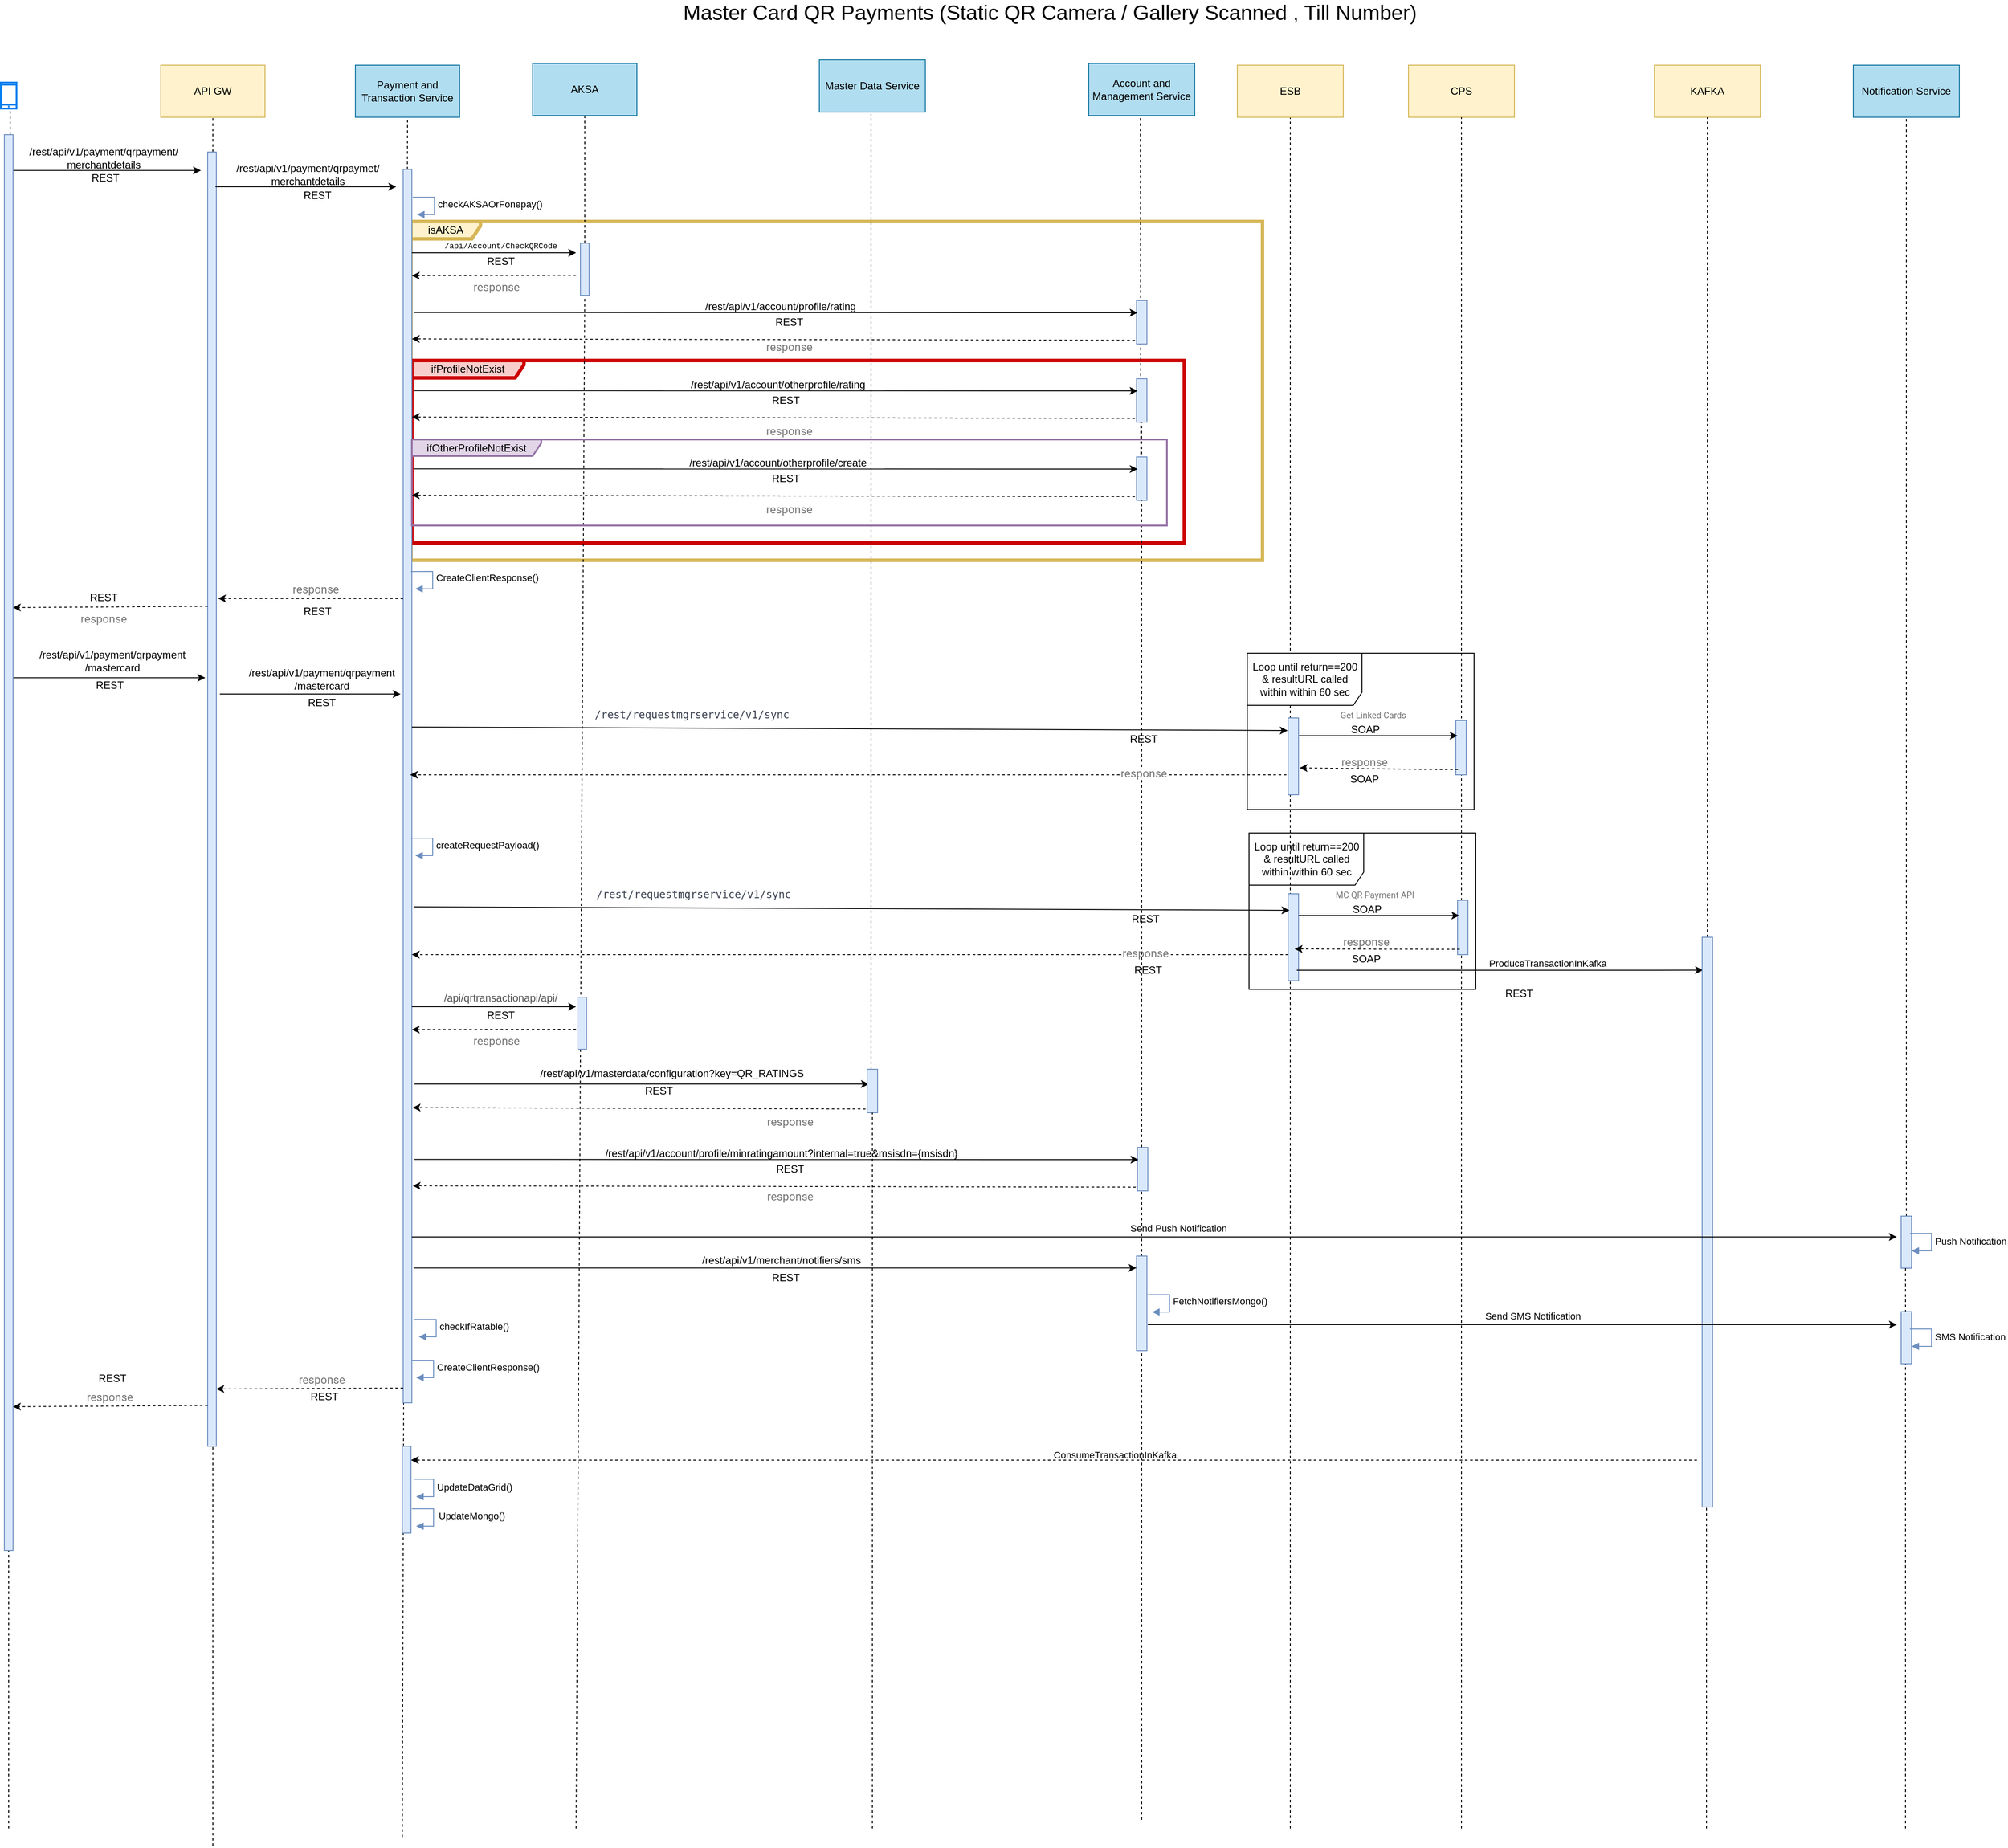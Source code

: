 <mxfile version="14.3.0"><diagram name="Master Card QR Payment" id="dWcBzPYxrqTeNKrCBLO_"><mxGraphModel dx="2225" dy="1954" grid="1" gridSize="10" guides="1" tooltips="1" connect="1" arrows="1" fold="1" page="1" pageScale="1" pageWidth="827" pageHeight="1169" math="0" shadow="0"><root><mxCell id="4WMw96jEpbTc3XbIKkuv-0"/><mxCell id="4WMw96jEpbTc3XbIKkuv-1" parent="4WMw96jEpbTc3XbIKkuv-0"/><mxCell id="FgIX7Gq8qk_we_Cwzsx3-1" value="isAKSA" style="shape=umlFrame;whiteSpace=wrap;html=1;width=80;height=20;fillColor=#fff2cc;strokeColor=#d6b656;strokeWidth=4;" parent="4WMw96jEpbTc3XbIKkuv-1" vertex="1"><mxGeometry x="90" y="-730" width="980" height="390" as="geometry"/></mxCell><mxCell id="zIc-OIa10kcq53k1CtRW-0" value="ifProfileNotExist" style="shape=umlFrame;whiteSpace=wrap;html=1;width=129;height=20;fillColor=#f8cecc;strokeColor=#CC0000;strokeWidth=4;" parent="4WMw96jEpbTc3XbIKkuv-1" vertex="1"><mxGeometry x="91" y="-570" width="889" height="210" as="geometry"/></mxCell><mxCell id="4WMw96jEpbTc3XbIKkuv-64" value="" style="endArrow=none;dashed=1;html=1;" parent="4WMw96jEpbTc3XbIKkuv-1" edge="1"><mxGeometry width="50" height="50" relative="1" as="geometry"><mxPoint x="1581" y="1120" as="sourcePoint"/><mxPoint x="1581" y="540" as="targetPoint"/></mxGeometry></mxCell><mxCell id="KNJLc0CYd1F_VNa6JnmB-28" value="" style="endArrow=none;dashed=1;html=1;entryX=0.5;entryY=0.917;entryDx=0;entryDy=0;entryPerimeter=0;" parent="4WMw96jEpbTc3XbIKkuv-1" target="KNJLc0CYd1F_VNa6JnmB-4" edge="1"><mxGeometry width="50" height="50" relative="1" as="geometry"><mxPoint x="280" y="1120" as="sourcePoint"/><mxPoint x="290" y="-570" as="targetPoint"/></mxGeometry></mxCell><mxCell id="4WMw96jEpbTc3XbIKkuv-2" value="Loop until return==200 &amp;amp; resultURL called within within 60 sec" style="shape=umlFrame;whiteSpace=wrap;html=1;width=132;height=60;" parent="4WMw96jEpbTc3XbIKkuv-1" vertex="1"><mxGeometry x="1054.5" y="-26" width="261" height="180" as="geometry"/></mxCell><mxCell id="4WMw96jEpbTc3XbIKkuv-4" value="API GW" style="rounded=0;whiteSpace=wrap;html=1;fillColor=#fff2cc;strokeColor=#d6b656;" parent="4WMw96jEpbTc3XbIKkuv-1" vertex="1"><mxGeometry x="-198" y="-910" width="120" height="60" as="geometry"/></mxCell><mxCell id="4WMw96jEpbTc3XbIKkuv-5" value="Payment and Transaction Service" style="rounded=0;whiteSpace=wrap;html=1;fillColor=#b1ddf0;strokeColor=#10739e;" parent="4WMw96jEpbTc3XbIKkuv-1" vertex="1"><mxGeometry x="26" y="-910" width="120" height="60" as="geometry"/></mxCell><mxCell id="4WMw96jEpbTc3XbIKkuv-6" value="" style="html=1;verticalLabelPosition=bottom;align=center;labelBackgroundColor=#ffffff;verticalAlign=top;strokeWidth=2;strokeColor=#0080F0;shadow=0;dashed=0;shape=mxgraph.ios7.icons.smartphone;" parent="4WMw96jEpbTc3XbIKkuv-1" vertex="1"><mxGeometry x="-382" y="-890" width="18" height="30" as="geometry"/></mxCell><mxCell id="4WMw96jEpbTc3XbIKkuv-7" value="CPS" style="rounded=0;whiteSpace=wrap;html=1;fillColor=#fff2cc;strokeColor=#d6b656;" parent="4WMw96jEpbTc3XbIKkuv-1" vertex="1"><mxGeometry x="1238" y="-910" width="122" height="60" as="geometry"/></mxCell><mxCell id="4WMw96jEpbTc3XbIKkuv-10" value="" style="endArrow=none;dashed=1;html=1;entryX=0.593;entryY=1.089;entryDx=0;entryDy=0;entryPerimeter=0;" parent="4WMw96jEpbTc3XbIKkuv-1" source="4WMw96jEpbTc3XbIKkuv-17" target="4WMw96jEpbTc3XbIKkuv-6" edge="1"><mxGeometry width="50" height="50" relative="1" as="geometry"><mxPoint x="-373" y="-470" as="sourcePoint"/><mxPoint x="-373" y="-800.0" as="targetPoint"/></mxGeometry></mxCell><mxCell id="4WMw96jEpbTc3XbIKkuv-11" value="&lt;font style=&quot;font-size: 24px&quot;&gt;Master Card QR Payments (Static QR Camera / Gallery Scanned , Till Number)&lt;br&gt;&lt;/font&gt;" style="text;html=1;align=center;verticalAlign=middle;resizable=0;points=[];autosize=1;" parent="4WMw96jEpbTc3XbIKkuv-1" vertex="1"><mxGeometry x="395" y="-980" width="860" height="20" as="geometry"/></mxCell><mxCell id="4WMw96jEpbTc3XbIKkuv-15" value="" style="endArrow=none;dashed=1;html=1;entryX=0.5;entryY=1;entryDx=0;entryDy=0;" parent="4WMw96jEpbTc3XbIKkuv-1" target="4WMw96jEpbTc3XbIKkuv-5" edge="1"><mxGeometry width="50" height="50" relative="1" as="geometry"><mxPoint x="80" y="1130" as="sourcePoint"/><mxPoint x="86" y="-800" as="targetPoint"/></mxGeometry></mxCell><mxCell id="4WMw96jEpbTc3XbIKkuv-16" value="" style="endArrow=none;dashed=1;html=1;entryX=0.5;entryY=1;entryDx=0;entryDy=0;" parent="4WMw96jEpbTc3XbIKkuv-1" target="4WMw96jEpbTc3XbIKkuv-4" edge="1"><mxGeometry width="50" height="50" relative="1" as="geometry"><mxPoint x="-138" y="1140" as="sourcePoint"/><mxPoint x="-139.18" y="-799.0" as="targetPoint"/></mxGeometry></mxCell><mxCell id="4WMw96jEpbTc3XbIKkuv-18" value="" style="endArrow=none;dashed=1;html=1;" parent="4WMw96jEpbTc3XbIKkuv-1" edge="1"><mxGeometry width="50" height="50" relative="1" as="geometry"><mxPoint x="-373" y="1120" as="sourcePoint"/><mxPoint x="-373" y="390" as="targetPoint"/></mxGeometry></mxCell><mxCell id="4WMw96jEpbTc3XbIKkuv-19" value="" style="html=1;points=[];perimeter=orthogonalPerimeter;align=center;fillColor=#dae8fc;strokeColor=#6c8ebf;" parent="4WMw96jEpbTc3XbIKkuv-1" vertex="1"><mxGeometry x="-144" y="-810" width="10" height="1490" as="geometry"/></mxCell><mxCell id="4WMw96jEpbTc3XbIKkuv-20" value="" style="html=1;points=[];perimeter=orthogonalPerimeter;align=center;fillColor=#dae8fc;strokeColor=#6c8ebf;" parent="4WMw96jEpbTc3XbIKkuv-1" vertex="1"><mxGeometry x="81" y="-790" width="10" height="1420" as="geometry"/></mxCell><mxCell id="4WMw96jEpbTc3XbIKkuv-22" value="Notification Service" style="rounded=0;whiteSpace=wrap;html=1;fillColor=#b1ddf0;strokeColor=#10739e;" parent="4WMw96jEpbTc3XbIKkuv-1" vertex="1"><mxGeometry x="1750" y="-910" width="122" height="60" as="geometry"/></mxCell><mxCell id="4WMw96jEpbTc3XbIKkuv-23" value="" style="endArrow=none;dashed=1;html=1;entryX=0.5;entryY=1;entryDx=0;entryDy=0;" parent="4WMw96jEpbTc3XbIKkuv-1" source="4WMw96jEpbTc3XbIKkuv-24" target="4WMw96jEpbTc3XbIKkuv-22" edge="1"><mxGeometry width="50" height="50" relative="1" as="geometry"><mxPoint x="1810" y="-310" as="sourcePoint"/><mxPoint x="1809.5" y="-800.0" as="targetPoint"/></mxGeometry></mxCell><mxCell id="4WMw96jEpbTc3XbIKkuv-24" value="" style="html=1;points=[];perimeter=orthogonalPerimeter;fillColor=#dae8fc;strokeColor=#6c8ebf;" parent="4WMw96jEpbTc3XbIKkuv-1" vertex="1"><mxGeometry x="1805" y="415" width="12" height="60" as="geometry"/></mxCell><mxCell id="4WMw96jEpbTc3XbIKkuv-25" value="" style="endArrow=none;dashed=1;html=1;" parent="4WMw96jEpbTc3XbIKkuv-1" target="4WMw96jEpbTc3XbIKkuv-24" edge="1"><mxGeometry width="50" height="50" relative="1" as="geometry"><mxPoint x="1810" y="1120" as="sourcePoint"/><mxPoint x="1809.5" y="-260.0" as="targetPoint"/></mxGeometry></mxCell><mxCell id="4WMw96jEpbTc3XbIKkuv-26" value="Push Notification" style="edgeStyle=orthogonalEdgeStyle;html=1;align=left;spacingLeft=2;endArrow=block;rounded=0;fillColor=#dae8fc;strokeColor=#6c8ebf;" parent="4WMw96jEpbTc3XbIKkuv-1" target="4WMw96jEpbTc3XbIKkuv-24" edge="1"><mxGeometry relative="1" as="geometry"><mxPoint x="1815" y="435" as="sourcePoint"/><Array as="points"><mxPoint x="1840" y="435"/><mxPoint x="1840" y="455"/></Array><mxPoint x="1820" y="455" as="targetPoint"/></mxGeometry></mxCell><mxCell id="4WMw96jEpbTc3XbIKkuv-27" value="" style="endArrow=none;dashed=1;html=1;entryX=0.5;entryY=1;entryDx=0;entryDy=0;" parent="4WMw96jEpbTc3XbIKkuv-1" target="4WMw96jEpbTc3XbIKkuv-7" edge="1"><mxGeometry width="50" height="50" relative="1" as="geometry"><mxPoint x="1299" y="1120" as="sourcePoint"/><mxPoint x="1297.5" y="-800" as="targetPoint"/></mxGeometry></mxCell><mxCell id="4WMw96jEpbTc3XbIKkuv-29" value="" style="endArrow=none;dashed=1;html=1;entryX=0.5;entryY=1;entryDx=0;entryDy=0;" parent="4WMw96jEpbTc3XbIKkuv-1" target="4WMw96jEpbTc3XbIKkuv-33" edge="1"><mxGeometry width="50" height="50" relative="1" as="geometry"><mxPoint x="1102" y="1120" as="sourcePoint"/><mxPoint x="1101" y="-803" as="targetPoint"/></mxGeometry></mxCell><mxCell id="4WMw96jEpbTc3XbIKkuv-33" value="ESB" style="rounded=0;whiteSpace=wrap;html=1;fillColor=#fff2cc;strokeColor=#d6b656;" parent="4WMw96jEpbTc3XbIKkuv-1" vertex="1"><mxGeometry x="1041" y="-910" width="122" height="60" as="geometry"/></mxCell><mxCell id="4WMw96jEpbTc3XbIKkuv-35" value="" style="html=1;points=[];perimeter=orthogonalPerimeter;align=center;fillColor=#dae8fc;strokeColor=#6c8ebf;" parent="4WMw96jEpbTc3XbIKkuv-1" vertex="1"><mxGeometry x="1099.5" y="44" width="12" height="100" as="geometry"/></mxCell><mxCell id="4WMw96jEpbTc3XbIKkuv-36" value="" style="html=1;points=[];perimeter=orthogonalPerimeter;align=center;fillColor=#dae8fc;strokeColor=#6c8ebf;" parent="4WMw96jEpbTc3XbIKkuv-1" vertex="1"><mxGeometry x="1294.5" y="51.5" width="12" height="62.5" as="geometry"/></mxCell><mxCell id="4WMw96jEpbTc3XbIKkuv-37" value="" style="endArrow=classic;html=1;" parent="4WMw96jEpbTc3XbIKkuv-1" edge="1"><mxGeometry width="50" height="50" relative="1" as="geometry"><mxPoint x="1111.5" y="69" as="sourcePoint"/><mxPoint x="1296.5" y="69" as="targetPoint"/></mxGeometry></mxCell><mxCell id="4WMw96jEpbTc3XbIKkuv-38" value="&lt;span style=&quot;color: rgb(119 , 119 , 119) ; font-family: &amp;#34;roboto&amp;#34; , &amp;#34;robotodraft&amp;#34; , &amp;#34;helvetica&amp;#34; , &amp;#34;arial&amp;#34; , sans-serif ; font-size: 10px&quot;&gt;MC QR Payment API&lt;/span&gt;" style="text;html=1;align=center;verticalAlign=middle;resizable=0;points=[];autosize=1;" parent="4WMw96jEpbTc3XbIKkuv-1" vertex="1"><mxGeometry x="1143.5" y="34.5" width="110" height="20" as="geometry"/></mxCell><mxCell id="4WMw96jEpbTc3XbIKkuv-39" value="&lt;div&gt;&lt;font color=&quot;#777777&quot; face=&quot;Roboto, RobotoDraft, Helvetica, Arial, sans-serif&quot;&gt;&lt;span style=&quot;font-size: 13px ; background-color: rgb(255 , 255 , 255)&quot;&gt;response&lt;/span&gt;&lt;/font&gt;&lt;/div&gt;" style="text;html=1;align=center;verticalAlign=middle;resizable=0;points=[];autosize=1;" parent="4WMw96jEpbTc3XbIKkuv-1" vertex="1"><mxGeometry x="1153.5" y="88.5" width="70" height="20" as="geometry"/></mxCell><mxCell id="4WMw96jEpbTc3XbIKkuv-42" value="SOAP" style="text;html=1;align=center;verticalAlign=middle;resizable=0;points=[];autosize=1;" parent="4WMw96jEpbTc3XbIKkuv-1" vertex="1"><mxGeometry x="1164.5" y="51.5" width="50" height="20" as="geometry"/></mxCell><mxCell id="4WMw96jEpbTc3XbIKkuv-43" value="SOAP" style="text;html=1;align=center;verticalAlign=middle;resizable=0;points=[];autosize=1;" parent="4WMw96jEpbTc3XbIKkuv-1" vertex="1"><mxGeometry x="1163.5" y="108.5" width="50" height="20" as="geometry"/></mxCell><mxCell id="4WMw96jEpbTc3XbIKkuv-45" value="" style="endArrow=classic;html=1;dashed=1;" parent="4WMw96jEpbTc3XbIKkuv-1" edge="1"><mxGeometry width="50" height="50" relative="1" as="geometry"><mxPoint x="1297" y="107.83" as="sourcePoint"/><mxPoint x="1107" y="107.5" as="targetPoint"/><Array as="points"><mxPoint x="1266" y="107.83"/></Array></mxGeometry></mxCell><mxCell id="4WMw96jEpbTc3XbIKkuv-53" value="" style="endArrow=classic;html=1;entryX=0.125;entryY=0.19;entryDx=0;entryDy=0;entryPerimeter=0;" parent="4WMw96jEpbTc3XbIKkuv-1" target="4WMw96jEpbTc3XbIKkuv-35" edge="1"><mxGeometry width="50" height="50" relative="1" as="geometry"><mxPoint x="93" y="59" as="sourcePoint"/><mxPoint x="630" y="59" as="targetPoint"/></mxGeometry></mxCell><mxCell id="4WMw96jEpbTc3XbIKkuv-54" value="&lt;pre class=&quot;base-url&quot; style=&quot;box-sizing: border-box ; margin-top: 0px ; margin-bottom: 0px ; color: rgb(59 , 65 , 81)&quot;&gt;/rest/requestmgrservice/v1/sync&lt;/pre&gt;" style="text;html=1;align=center;verticalAlign=middle;resizable=0;points=[];autosize=1;" parent="4WMw96jEpbTc3XbIKkuv-1" vertex="1"><mxGeometry x="295" y="34.5" width="240" height="20" as="geometry"/></mxCell><mxCell id="4WMw96jEpbTc3XbIKkuv-55" value="REST" style="text;html=1;align=center;verticalAlign=middle;resizable=0;points=[];autosize=1;" parent="4WMw96jEpbTc3XbIKkuv-1" vertex="1"><mxGeometry x="910" y="63" width="50" height="20" as="geometry"/></mxCell><mxCell id="4WMw96jEpbTc3XbIKkuv-56" value="" style="endArrow=classic;html=1;dashed=1;" parent="4WMw96jEpbTc3XbIKkuv-1" source="4WMw96jEpbTc3XbIKkuv-35" edge="1"><mxGeometry width="50" height="50" relative="1" as="geometry"><mxPoint x="680" y="120" as="sourcePoint"/><mxPoint x="91" y="114" as="targetPoint"/></mxGeometry></mxCell><mxCell id="4WMw96jEpbTc3XbIKkuv-57" value="&lt;div&gt;&lt;font color=&quot;#777777&quot; face=&quot;Roboto, RobotoDraft, Helvetica, Arial, sans-serif&quot;&gt;&lt;span style=&quot;font-size: 13px ; background-color: rgb(255 , 255 , 255)&quot;&gt;response&lt;/span&gt;&lt;/font&gt;&lt;/div&gt;" style="text;html=1;align=center;verticalAlign=middle;resizable=0;points=[];autosize=1;" parent="4WMw96jEpbTc3XbIKkuv-1" vertex="1"><mxGeometry x="900" y="102" width="70" height="20" as="geometry"/></mxCell><mxCell id="4WMw96jEpbTc3XbIKkuv-58" value="REST" style="text;html=1;align=center;verticalAlign=middle;resizable=0;points=[];autosize=1;" parent="4WMw96jEpbTc3XbIKkuv-1" vertex="1"><mxGeometry x="913" y="122" width="50" height="20" as="geometry"/></mxCell><mxCell id="4WMw96jEpbTc3XbIKkuv-59" value="KAFKA" style="rounded=0;whiteSpace=wrap;html=1;fillColor=#fff2cc;strokeColor=#d6b656;" parent="4WMw96jEpbTc3XbIKkuv-1" vertex="1"><mxGeometry x="1521" y="-910" width="122" height="60" as="geometry"/></mxCell><mxCell id="4WMw96jEpbTc3XbIKkuv-60" value="" style="endArrow=none;dashed=1;html=1;entryX=0.5;entryY=1;entryDx=0;entryDy=0;" parent="4WMw96jEpbTc3XbIKkuv-1" source="4WMw96jEpbTc3XbIKkuv-63" target="4WMw96jEpbTc3XbIKkuv-59" edge="1"><mxGeometry width="50" height="50" relative="1" as="geometry"><mxPoint x="1581" y="-120" as="sourcePoint"/><mxPoint x="1580.5" y="-800" as="targetPoint"/></mxGeometry></mxCell><mxCell id="4WMw96jEpbTc3XbIKkuv-61" value="ProduceTransactionInKafka" style="text;html=1;align=center;verticalAlign=middle;resizable=0;points=[];autosize=1;fontSize=11;" parent="4WMw96jEpbTc3XbIKkuv-1" vertex="1"><mxGeometry x="1322.5" y="114" width="150" height="20" as="geometry"/></mxCell><mxCell id="4WMw96jEpbTc3XbIKkuv-62" value="" style="endArrow=classic;html=1;entryX=0.1;entryY=0.133;entryDx=0;entryDy=0;entryPerimeter=0;" parent="4WMw96jEpbTc3XbIKkuv-1" edge="1"><mxGeometry width="50" height="50" relative="1" as="geometry"><mxPoint x="1109.5" y="132.02" as="sourcePoint"/><mxPoint x="1577" y="131.93" as="targetPoint"/></mxGeometry></mxCell><mxCell id="4WMw96jEpbTc3XbIKkuv-63" value="" style="html=1;points=[];perimeter=orthogonalPerimeter;fillColor=#dae8fc;strokeColor=#6c8ebf;" parent="4WMw96jEpbTc3XbIKkuv-1" vertex="1"><mxGeometry x="1576" y="94" width="12" height="656" as="geometry"/></mxCell><mxCell id="4WMw96jEpbTc3XbIKkuv-65" value="CreateClientResponse()" style="edgeStyle=orthogonalEdgeStyle;html=1;align=left;spacingLeft=2;endArrow=block;rounded=0;entryX=1;entryY=0;fillColor=#dae8fc;strokeColor=#6c8ebf;" parent="4WMw96jEpbTc3XbIKkuv-1" edge="1"><mxGeometry relative="1" as="geometry"><mxPoint x="91" y="581" as="sourcePoint"/><Array as="points"><mxPoint x="116" y="581"/><mxPoint x="116" y="601"/></Array><mxPoint x="96" y="601" as="targetPoint"/></mxGeometry></mxCell><mxCell id="4WMw96jEpbTc3XbIKkuv-66" value="" style="endArrow=classic;html=1;dashed=1;exitX=0.1;exitY=0.782;exitDx=0;exitDy=0;exitPerimeter=0;entryX=1;entryY=0.943;entryDx=0;entryDy=0;entryPerimeter=0;" parent="4WMw96jEpbTc3XbIKkuv-1" edge="1"><mxGeometry width="50" height="50" relative="1" as="geometry"><mxPoint x="81" y="613" as="sourcePoint"/><mxPoint x="-134" y="614.09" as="targetPoint"/></mxGeometry></mxCell><mxCell id="4WMw96jEpbTc3XbIKkuv-67" value="&lt;div&gt;&lt;font color=&quot;#777777&quot; face=&quot;Roboto, RobotoDraft, Helvetica, Arial, sans-serif&quot;&gt;&lt;span style=&quot;font-size: 13px ; background-color: rgb(255 , 255 , 255)&quot;&gt;response&lt;/span&gt;&lt;/font&gt;&lt;/div&gt;" style="text;html=1;align=center;verticalAlign=middle;resizable=0;points=[];autosize=1;" parent="4WMw96jEpbTc3XbIKkuv-1" vertex="1"><mxGeometry x="-48" y="593" width="70" height="20" as="geometry"/></mxCell><mxCell id="4WMw96jEpbTc3XbIKkuv-68" value="REST" style="text;html=1;align=center;verticalAlign=middle;resizable=0;points=[];autosize=1;" parent="4WMw96jEpbTc3XbIKkuv-1" vertex="1"><mxGeometry x="-35" y="613" width="50" height="20" as="geometry"/></mxCell><mxCell id="4WMw96jEpbTc3XbIKkuv-69" value="" style="endArrow=classic;html=1;dashed=1;exitX=0.1;exitY=0.782;exitDx=0;exitDy=0;exitPerimeter=0;" parent="4WMw96jEpbTc3XbIKkuv-1" edge="1"><mxGeometry width="50" height="50" relative="1" as="geometry"><mxPoint x="-144" y="633" as="sourcePoint"/><mxPoint x="-368" y="634.48" as="targetPoint"/></mxGeometry></mxCell><mxCell id="4WMw96jEpbTc3XbIKkuv-70" value="&lt;div&gt;&lt;font color=&quot;#777777&quot; face=&quot;Roboto, RobotoDraft, Helvetica, Arial, sans-serif&quot;&gt;&lt;span style=&quot;font-size: 13px ; background-color: rgb(255 , 255 , 255)&quot;&gt;response&lt;/span&gt;&lt;/font&gt;&lt;/div&gt;" style="text;html=1;align=center;verticalAlign=middle;resizable=0;points=[];autosize=1;" parent="4WMw96jEpbTc3XbIKkuv-1" vertex="1"><mxGeometry x="-292" y="613" width="70" height="20" as="geometry"/></mxCell><mxCell id="4WMw96jEpbTc3XbIKkuv-71" value="REST" style="text;html=1;align=center;verticalAlign=middle;resizable=0;points=[];autosize=1;" parent="4WMw96jEpbTc3XbIKkuv-1" vertex="1"><mxGeometry x="-279" y="592" width="50" height="20" as="geometry"/></mxCell><mxCell id="4WMw96jEpbTc3XbIKkuv-72" value="" style="endArrow=classic;html=1;dashed=1;" parent="4WMw96jEpbTc3XbIKkuv-1" target="4WMw96jEpbTc3XbIKkuv-79" edge="1"><mxGeometry width="50" height="50" relative="1" as="geometry"><mxPoint x="1570" y="696" as="sourcePoint"/><mxPoint x="150" y="698" as="targetPoint"/></mxGeometry></mxCell><mxCell id="4WMw96jEpbTc3XbIKkuv-73" value="ConsumeTransactionInKafka" style="text;html=1;align=center;verticalAlign=middle;resizable=0;points=[];autosize=1;fontSize=11;" parent="4WMw96jEpbTc3XbIKkuv-1" vertex="1"><mxGeometry x="820" y="680" width="160" height="20" as="geometry"/></mxCell><mxCell id="4WMw96jEpbTc3XbIKkuv-74" value="UpdateDataGrid()" style="edgeStyle=orthogonalEdgeStyle;html=1;align=left;spacingLeft=2;endArrow=block;rounded=0;entryX=1;entryY=0;fillColor=#dae8fc;strokeColor=#6c8ebf;" parent="4WMw96jEpbTc3XbIKkuv-1" edge="1"><mxGeometry relative="1" as="geometry"><mxPoint x="93" y="718" as="sourcePoint"/><Array as="points"><mxPoint x="116" y="718"/><mxPoint x="116" y="738"/></Array><mxPoint x="96" y="738" as="targetPoint"/></mxGeometry></mxCell><mxCell id="4WMw96jEpbTc3XbIKkuv-75" value="UpdateMongo()" style="edgeStyle=orthogonalEdgeStyle;html=1;align=left;spacingLeft=2;endArrow=block;rounded=0;entryX=1;entryY=0;fillColor=#dae8fc;strokeColor=#6c8ebf;" parent="4WMw96jEpbTc3XbIKkuv-1" edge="1"><mxGeometry x="-0.231" y="-8" relative="1" as="geometry"><mxPoint x="91" y="752" as="sourcePoint"/><Array as="points"><mxPoint x="116" y="752"/><mxPoint x="116" y="772"/></Array><mxPoint x="96" y="772" as="targetPoint"/><mxPoint x="10" y="8" as="offset"/></mxGeometry></mxCell><mxCell id="4WMw96jEpbTc3XbIKkuv-76" value="" style="endArrow=classic;html=1;" parent="4WMw96jEpbTc3XbIKkuv-1" edge="1"><mxGeometry width="50" height="50" relative="1" as="geometry"><mxPoint x="91" y="439" as="sourcePoint"/><mxPoint x="1800" y="439" as="targetPoint"/></mxGeometry></mxCell><mxCell id="4WMw96jEpbTc3XbIKkuv-77" value="Send Push Notification" style="text;html=1;align=center;verticalAlign=middle;resizable=0;points=[];autosize=1;fontSize=11;" parent="4WMw96jEpbTc3XbIKkuv-1" vertex="1"><mxGeometry x="908" y="419" width="130" height="20" as="geometry"/></mxCell><mxCell id="4WMw96jEpbTc3XbIKkuv-78" value="REST" style="text;html=1;align=center;verticalAlign=middle;resizable=0;points=[];autosize=1;" parent="4WMw96jEpbTc3XbIKkuv-1" vertex="1"><mxGeometry x="1340" y="149" width="50" height="20" as="geometry"/></mxCell><mxCell id="4WMw96jEpbTc3XbIKkuv-80" value="" style="endArrow=none;dashed=1;html=1;" parent="4WMw96jEpbTc3XbIKkuv-1" target="4WMw96jEpbTc3XbIKkuv-79" edge="1"><mxGeometry width="50" height="50" relative="1" as="geometry"><mxPoint x="86" y="700" as="sourcePoint"/><mxPoint x="86" y="-180" as="targetPoint"/></mxGeometry></mxCell><mxCell id="KNJLc0CYd1F_VNa6JnmB-2" value="AKSA" style="rounded=0;whiteSpace=wrap;html=1;fillColor=#b1ddf0;strokeColor=#10739e;" parent="4WMw96jEpbTc3XbIKkuv-1" vertex="1"><mxGeometry x="230" y="-912" width="120" height="60" as="geometry"/></mxCell><mxCell id="KNJLc0CYd1F_VNa6JnmB-3" value="" style="endArrow=none;dashed=1;html=1;entryX=0.5;entryY=1;entryDx=0;entryDy=0;" parent="4WMw96jEpbTc3XbIKkuv-1" source="KNJLc0CYd1F_VNa6JnmB-4" target="KNJLc0CYd1F_VNa6JnmB-2" edge="1"><mxGeometry width="50" height="50" relative="1" as="geometry"><mxPoint x="290" y="10" as="sourcePoint"/><mxPoint x="290" y="-802" as="targetPoint"/></mxGeometry></mxCell><mxCell id="KNJLc0CYd1F_VNa6JnmB-16" value="" style="endArrow=classic;html=1;entryX=0.015;entryY=0.176;entryDx=0;entryDy=0;entryPerimeter=0;" parent="4WMw96jEpbTc3XbIKkuv-1" edge="1"><mxGeometry width="50" height="50" relative="1" as="geometry"><mxPoint x="-369" y="-204.736" as="sourcePoint"/><mxPoint x="-146.76" y="-204.736" as="targetPoint"/></mxGeometry></mxCell><mxCell id="KNJLc0CYd1F_VNa6JnmB-17" value="REST" style="text;html=1;align=center;verticalAlign=middle;resizable=0;points=[];autosize=1;" parent="4WMw96jEpbTc3XbIKkuv-1" vertex="1"><mxGeometry x="-282" y="-206" width="50" height="20" as="geometry"/></mxCell><mxCell id="KNJLc0CYd1F_VNa6JnmB-19" value="" style="endArrow=classic;html=1;" parent="4WMw96jEpbTc3XbIKkuv-1" edge="1"><mxGeometry width="50" height="50" relative="1" as="geometry"><mxPoint x="-130" y="-186" as="sourcePoint"/><mxPoint x="78" y="-186" as="targetPoint"/></mxGeometry></mxCell><mxCell id="KNJLc0CYd1F_VNa6JnmB-21" value="REST" style="text;html=1;align=center;verticalAlign=middle;resizable=0;points=[];autosize=1;" parent="4WMw96jEpbTc3XbIKkuv-1" vertex="1"><mxGeometry x="-38" y="-186" width="50" height="20" as="geometry"/></mxCell><mxCell id="KNJLc0CYd1F_VNa6JnmB-22" value="" style="endArrow=classic;html=1;entryX=0.015;entryY=0.176;entryDx=0;entryDy=0;entryPerimeter=0;" parent="4WMw96jEpbTc3XbIKkuv-1" edge="1"><mxGeometry width="50" height="50" relative="1" as="geometry"><mxPoint x="-374" y="-788.736" as="sourcePoint"/><mxPoint x="-151.76" y="-788.736" as="targetPoint"/></mxGeometry></mxCell><mxCell id="KNJLc0CYd1F_VNa6JnmB-23" value="REST" style="text;html=1;align=center;verticalAlign=middle;resizable=0;points=[];autosize=1;" parent="4WMw96jEpbTc3XbIKkuv-1" vertex="1"><mxGeometry x="-287" y="-790" width="50" height="20" as="geometry"/></mxCell><mxCell id="KNJLc0CYd1F_VNa6JnmB-24" value="/rest/api/v1/payment/qrpayment/&lt;br&gt;merchantdetails" style="text;html=1;align=center;verticalAlign=middle;resizable=0;points=[];autosize=1;" parent="4WMw96jEpbTc3XbIKkuv-1" vertex="1"><mxGeometry x="-359" y="-818" width="190" height="30" as="geometry"/></mxCell><mxCell id="KNJLc0CYd1F_VNa6JnmB-25" value="" style="endArrow=classic;html=1;" parent="4WMw96jEpbTc3XbIKkuv-1" edge="1"><mxGeometry width="50" height="50" relative="1" as="geometry"><mxPoint x="-135" y="-770" as="sourcePoint"/><mxPoint x="73" y="-770" as="targetPoint"/></mxGeometry></mxCell><mxCell id="KNJLc0CYd1F_VNa6JnmB-26" value="/rest/api/v1/payment/qrpaymet/&lt;br&gt;merchantdetails" style="text;html=1;align=center;verticalAlign=middle;resizable=0;points=[];autosize=1;" parent="4WMw96jEpbTc3XbIKkuv-1" vertex="1"><mxGeometry x="-119" y="-799" width="180" height="30" as="geometry"/></mxCell><mxCell id="KNJLc0CYd1F_VNa6JnmB-27" value="REST" style="text;html=1;align=center;verticalAlign=middle;resizable=0;points=[];autosize=1;" parent="4WMw96jEpbTc3XbIKkuv-1" vertex="1"><mxGeometry x="-43" y="-770" width="50" height="20" as="geometry"/></mxCell><mxCell id="KNJLc0CYd1F_VNa6JnmB-4" value="" style="html=1;points=[];perimeter=orthogonalPerimeter;align=center;fillColor=#dae8fc;strokeColor=#6c8ebf;" parent="4WMw96jEpbTc3XbIKkuv-1" vertex="1"><mxGeometry x="285" y="-705" width="10" height="60" as="geometry"/></mxCell><mxCell id="KNJLc0CYd1F_VNa6JnmB-29" value="" style="endArrow=classic;html=1;" parent="4WMw96jEpbTc3XbIKkuv-1" edge="1"><mxGeometry width="50" height="50" relative="1" as="geometry"><mxPoint x="91" y="-694" as="sourcePoint"/><mxPoint x="280" y="-694" as="targetPoint"/></mxGeometry></mxCell><mxCell id="KNJLc0CYd1F_VNa6JnmB-30" value="&lt;div style=&quot;font-family: menlo, monaco, &amp;quot;courier new&amp;quot;, monospace; line-height: 18px; font-size: 9px;&quot;&gt;&lt;span style=&quot;font-size: 9px;&quot;&gt;/api/Account/CheckQRCode&lt;/span&gt;&lt;/div&gt;" style="text;html=1;align=center;verticalAlign=middle;resizable=0;points=[];autosize=1;fontStyle=0;fontSize=9;labelBackgroundColor=none;" parent="4WMw96jEpbTc3XbIKkuv-1" vertex="1"><mxGeometry x="118" y="-712" width="150" height="20" as="geometry"/></mxCell><mxCell id="KNJLc0CYd1F_VNa6JnmB-31" value="REST" style="text;html=1;align=center;verticalAlign=middle;resizable=0;points=[];autosize=1;" parent="4WMw96jEpbTc3XbIKkuv-1" vertex="1"><mxGeometry x="168" y="-694" width="50" height="20" as="geometry"/></mxCell><mxCell id="KNJLc0CYd1F_VNa6JnmB-32" value="" style="endArrow=classic;html=1;dashed=1;exitX=0.1;exitY=0.782;exitDx=0;exitDy=0;exitPerimeter=0;" parent="4WMw96jEpbTc3XbIKkuv-1" edge="1"><mxGeometry width="50" height="50" relative="1" as="geometry"><mxPoint x="81" y="-295.81" as="sourcePoint"/><mxPoint x="-132" y="-296" as="targetPoint"/></mxGeometry></mxCell><mxCell id="KNJLc0CYd1F_VNa6JnmB-33" value="&lt;div&gt;&lt;font color=&quot;#777777&quot; face=&quot;Roboto, RobotoDraft, Helvetica, Arial, sans-serif&quot;&gt;&lt;span style=&quot;font-size: 13px ; background-color: rgb(255 , 255 , 255)&quot;&gt;response&lt;/span&gt;&lt;/font&gt;&lt;/div&gt;" style="text;html=1;align=center;verticalAlign=middle;resizable=0;points=[];autosize=1;" parent="4WMw96jEpbTc3XbIKkuv-1" vertex="1"><mxGeometry x="-55" y="-317" width="70" height="20" as="geometry"/></mxCell><mxCell id="KNJLc0CYd1F_VNa6JnmB-34" value="REST" style="text;html=1;align=center;verticalAlign=middle;resizable=0;points=[];autosize=1;" parent="4WMw96jEpbTc3XbIKkuv-1" vertex="1"><mxGeometry x="-43" y="-291" width="50" height="20" as="geometry"/></mxCell><mxCell id="KNJLc0CYd1F_VNa6JnmB-35" value="" style="endArrow=classic;html=1;dashed=1;exitX=0.1;exitY=0.782;exitDx=0;exitDy=0;exitPerimeter=0;" parent="4WMw96jEpbTc3XbIKkuv-1" edge="1"><mxGeometry width="50" height="50" relative="1" as="geometry"><mxPoint x="-144" y="-287" as="sourcePoint"/><mxPoint x="-368" y="-285.52" as="targetPoint"/></mxGeometry></mxCell><mxCell id="KNJLc0CYd1F_VNa6JnmB-36" value="&lt;div&gt;&lt;font color=&quot;#777777&quot; face=&quot;Roboto, RobotoDraft, Helvetica, Arial, sans-serif&quot;&gt;&lt;span style=&quot;font-size: 13px ; background-color: rgb(255 , 255 , 255)&quot;&gt;response&lt;/span&gt;&lt;/font&gt;&lt;/div&gt;" style="text;html=1;align=center;verticalAlign=middle;resizable=0;points=[];autosize=1;" parent="4WMw96jEpbTc3XbIKkuv-1" vertex="1"><mxGeometry x="-299" y="-283" width="70" height="20" as="geometry"/></mxCell><mxCell id="KNJLc0CYd1F_VNa6JnmB-37" value="REST" style="text;html=1;align=center;verticalAlign=middle;resizable=0;points=[];autosize=1;" parent="4WMw96jEpbTc3XbIKkuv-1" vertex="1"><mxGeometry x="-289" y="-307" width="50" height="20" as="geometry"/></mxCell><mxCell id="KDbrL7Hx4WYEDg6aCY5T-0" value="" style="endArrow=classic;html=1;dashed=1;entryX=1;entryY=0.933;entryDx=0;entryDy=0;entryPerimeter=0;" parent="4WMw96jEpbTc3XbIKkuv-1" edge="1"><mxGeometry width="50" height="50" relative="1" as="geometry"><mxPoint x="280" y="-668" as="sourcePoint"/><mxPoint x="91" y="-667.67" as="targetPoint"/></mxGeometry></mxCell><mxCell id="KDbrL7Hx4WYEDg6aCY5T-1" value="&lt;div&gt;&lt;font color=&quot;#777777&quot; face=&quot;Roboto, RobotoDraft, Helvetica, Arial, sans-serif&quot;&gt;&lt;span style=&quot;font-size: 13px ; background-color: rgb(255 , 255 , 255)&quot;&gt;response&lt;/span&gt;&lt;/font&gt;&lt;/div&gt;" style="text;html=1;align=center;verticalAlign=middle;resizable=0;points=[];autosize=1;" parent="4WMw96jEpbTc3XbIKkuv-1" vertex="1"><mxGeometry x="153" y="-665" width="70" height="20" as="geometry"/></mxCell><mxCell id="KDbrL7Hx4WYEDg6aCY5T-2" value="" style="html=1;points=[];perimeter=orthogonalPerimeter;align=center;fillColor=#dae8fc;strokeColor=#6c8ebf;" parent="4WMw96jEpbTc3XbIKkuv-1" vertex="1"><mxGeometry x="282" y="163" width="10" height="60" as="geometry"/></mxCell><mxCell id="KDbrL7Hx4WYEDg6aCY5T-3" value="" style="endArrow=classic;html=1;" parent="4WMw96jEpbTc3XbIKkuv-1" edge="1"><mxGeometry width="50" height="50" relative="1" as="geometry"><mxPoint x="91" y="174" as="sourcePoint"/><mxPoint x="280" y="174" as="targetPoint"/></mxGeometry></mxCell><mxCell id="KDbrL7Hx4WYEDg6aCY5T-4" value="&lt;span style=&quot;color: rgb(80 , 80 , 80) ; font-family: &amp;#34;opensans&amp;#34; , &amp;#34;helvetica&amp;#34; , &amp;#34;arial&amp;#34; , sans-serif ; text-align: left ; background-color: rgb(255 , 255 , 255)&quot;&gt;/api/qrtransactionapi/api/&lt;/span&gt;&lt;span&gt;&lt;br&gt;&lt;/span&gt;" style="text;html=1;align=center;verticalAlign=middle;resizable=0;points=[];autosize=1;fontStyle=0" parent="4WMw96jEpbTc3XbIKkuv-1" vertex="1"><mxGeometry x="118" y="154" width="150" height="20" as="geometry"/></mxCell><mxCell id="KDbrL7Hx4WYEDg6aCY5T-5" value="REST" style="text;html=1;align=center;verticalAlign=middle;resizable=0;points=[];autosize=1;" parent="4WMw96jEpbTc3XbIKkuv-1" vertex="1"><mxGeometry x="168" y="174" width="50" height="20" as="geometry"/></mxCell><mxCell id="KDbrL7Hx4WYEDg6aCY5T-6" value="" style="endArrow=classic;html=1;dashed=1;entryX=1;entryY=0.933;entryDx=0;entryDy=0;entryPerimeter=0;" parent="4WMw96jEpbTc3XbIKkuv-1" edge="1"><mxGeometry width="50" height="50" relative="1" as="geometry"><mxPoint x="280" y="200" as="sourcePoint"/><mxPoint x="91" y="200.33" as="targetPoint"/></mxGeometry></mxCell><mxCell id="KDbrL7Hx4WYEDg6aCY5T-7" value="&lt;div&gt;&lt;font color=&quot;#777777&quot; face=&quot;Roboto, RobotoDraft, Helvetica, Arial, sans-serif&quot;&gt;&lt;span style=&quot;font-size: 13px ; background-color: rgb(255 , 255 , 255)&quot;&gt;response&lt;/span&gt;&lt;/font&gt;&lt;/div&gt;" style="text;html=1;align=center;verticalAlign=middle;resizable=0;points=[];autosize=1;" parent="4WMw96jEpbTc3XbIKkuv-1" vertex="1"><mxGeometry x="153" y="203" width="70" height="20" as="geometry"/></mxCell><mxCell id="IcKLKAc9af5mvgccUfYL-0" value="Account and Management Service" style="rounded=0;whiteSpace=wrap;html=1;fillColor=#b1ddf0;strokeColor=#10739e;" parent="4WMw96jEpbTc3XbIKkuv-1" vertex="1"><mxGeometry x="870" y="-912" width="122" height="60" as="geometry"/></mxCell><mxCell id="IcKLKAc9af5mvgccUfYL-1" value="" style="endArrow=none;dashed=1;html=1;entryX=0.5;entryY=1;entryDx=0;entryDy=0;" parent="4WMw96jEpbTc3XbIKkuv-1" edge="1"><mxGeometry width="50" height="50" relative="1" as="geometry"><mxPoint x="930" y="-420" as="sourcePoint"/><mxPoint x="929.5" y="-850" as="targetPoint"/></mxGeometry></mxCell><mxCell id="IcKLKAc9af5mvgccUfYL-3" value="" style="endArrow=none;dashed=1;html=1;entryX=0.495;entryY=1.007;entryDx=0;entryDy=0;entryPerimeter=0;" parent="4WMw96jEpbTc3XbIKkuv-1" target="zIc-OIa10kcq53k1CtRW-2" edge="1"><mxGeometry width="50" height="50" relative="1" as="geometry"><mxPoint x="931" y="1110" as="sourcePoint"/><mxPoint x="930" y="-530" as="targetPoint"/></mxGeometry></mxCell><mxCell id="IcKLKAc9af5mvgccUfYL-4" value="" style="html=1;points=[];perimeter=orthogonalPerimeter;align=center;fillColor=#dae8fc;strokeColor=#6c8ebf;" parent="4WMw96jEpbTc3XbIKkuv-1" vertex="1"><mxGeometry x="925" y="-639" width="12" height="50" as="geometry"/></mxCell><mxCell id="IcKLKAc9af5mvgccUfYL-5" value="" style="endArrow=classic;html=1;exitX=1.2;exitY=0.132;exitDx=0;exitDy=0;exitPerimeter=0;entryX=0.1;entryY=0.28;entryDx=0;entryDy=0;entryPerimeter=0;" parent="4WMw96jEpbTc3XbIKkuv-1" target="IcKLKAc9af5mvgccUfYL-4" edge="1"><mxGeometry width="50" height="50" relative="1" as="geometry"><mxPoint x="93" y="-625.28" as="sourcePoint"/><mxPoint x="460" y="-629" as="targetPoint"/></mxGeometry></mxCell><mxCell id="IcKLKAc9af5mvgccUfYL-6" value="&lt;span&gt;/rest/api/v1/account/profile/rating&lt;br&gt;&lt;/span&gt;" style="text;html=1;align=center;verticalAlign=middle;resizable=0;points=[];autosize=1;fontStyle=0" parent="4WMw96jEpbTc3XbIKkuv-1" vertex="1"><mxGeometry x="420" y="-642" width="190" height="20" as="geometry"/></mxCell><mxCell id="IcKLKAc9af5mvgccUfYL-7" value="REST" style="text;html=1;align=center;verticalAlign=middle;resizable=0;points=[];autosize=1;" parent="4WMw96jEpbTc3XbIKkuv-1" vertex="1"><mxGeometry x="500" y="-624" width="50" height="20" as="geometry"/></mxCell><mxCell id="IcKLKAc9af5mvgccUfYL-8" value="" style="endArrow=classic;html=1;dashed=1;entryX=1.1;entryY=0.165;entryDx=0;entryDy=0;entryPerimeter=0;exitX=-0.147;exitY=0.914;exitDx=0;exitDy=0;exitPerimeter=0;" parent="4WMw96jEpbTc3XbIKkuv-1" source="IcKLKAc9af5mvgccUfYL-4" edge="1"><mxGeometry width="50" height="50" relative="1" as="geometry"><mxPoint x="449" y="-595" as="sourcePoint"/><mxPoint x="91" y="-594.85" as="targetPoint"/></mxGeometry></mxCell><mxCell id="IcKLKAc9af5mvgccUfYL-9" value="&lt;div&gt;&lt;font color=&quot;#777777&quot; face=&quot;Roboto, RobotoDraft, Helvetica, Arial, sans-serif&quot;&gt;&lt;span style=&quot;font-size: 13px ; background-color: rgb(255 , 255 , 255)&quot;&gt;response&lt;/span&gt;&lt;/font&gt;&lt;/div&gt;" style="text;html=1;align=center;verticalAlign=middle;resizable=0;points=[];autosize=1;" parent="4WMw96jEpbTc3XbIKkuv-1" vertex="1"><mxGeometry x="490" y="-596" width="70" height="20" as="geometry"/></mxCell><mxCell id="IcKLKAc9af5mvgccUfYL-10" value="CreateClientResponse()" style="edgeStyle=orthogonalEdgeStyle;html=1;align=left;spacingLeft=2;endArrow=block;rounded=0;entryX=1;entryY=0;fillColor=#dae8fc;strokeColor=#6c8ebf;" parent="4WMw96jEpbTc3XbIKkuv-1" edge="1"><mxGeometry relative="1" as="geometry"><mxPoint x="90" y="-327.06" as="sourcePoint"/><Array as="points"><mxPoint x="115" y="-327.06"/><mxPoint x="115" y="-307.06"/></Array><mxPoint x="95" y="-307.06" as="targetPoint"/></mxGeometry></mxCell><mxCell id="4WMw96jEpbTc3XbIKkuv-17" value="" style="html=1;points=[];perimeter=orthogonalPerimeter;align=center;fillColor=#dae8fc;strokeColor=#6c8ebf;" parent="4WMw96jEpbTc3XbIKkuv-1" vertex="1"><mxGeometry x="-378" y="-830" width="10" height="1630" as="geometry"/></mxCell><mxCell id="FgIX7Gq8qk_we_Cwzsx3-0" value="checkAKSAOrFonepay()" style="edgeStyle=orthogonalEdgeStyle;html=1;align=left;spacingLeft=2;endArrow=block;rounded=0;entryX=1;entryY=0;fillColor=#dae8fc;strokeColor=#6c8ebf;" parent="4WMw96jEpbTc3XbIKkuv-1" edge="1"><mxGeometry relative="1" as="geometry"><mxPoint x="92" y="-758" as="sourcePoint"/><Array as="points"><mxPoint x="117" y="-758"/><mxPoint x="117" y="-738"/></Array><mxPoint x="97" y="-738" as="targetPoint"/></mxGeometry></mxCell><mxCell id="FgIX7Gq8qk_we_Cwzsx3-2" value="Master Data Service" style="rounded=0;whiteSpace=wrap;html=1;fillColor=#b1ddf0;strokeColor=#10739e;" parent="4WMw96jEpbTc3XbIKkuv-1" vertex="1"><mxGeometry x="560" y="-915.98" width="122" height="60" as="geometry"/></mxCell><mxCell id="FgIX7Gq8qk_we_Cwzsx3-3" value="" style="endArrow=none;dashed=1;html=1;entryX=0.5;entryY=1;entryDx=0;entryDy=0;" parent="4WMw96jEpbTc3XbIKkuv-1" source="8-IL_bwOiTZWgfNZpaor-6" edge="1"><mxGeometry width="50" height="50" relative="1" as="geometry"><mxPoint x="620" y="320" as="sourcePoint"/><mxPoint x="619.5" y="-853.98" as="targetPoint"/></mxGeometry></mxCell><mxCell id="8-IL_bwOiTZWgfNZpaor-0" value="" style="html=1;points=[];perimeter=orthogonalPerimeter;align=center;fillColor=#dae8fc;strokeColor=#6c8ebf;" parent="4WMw96jEpbTc3XbIKkuv-1" vertex="1"><mxGeometry x="926" y="336" width="12" height="50" as="geometry"/></mxCell><mxCell id="8-IL_bwOiTZWgfNZpaor-1" value="" style="endArrow=classic;html=1;exitX=1.2;exitY=0.132;exitDx=0;exitDy=0;exitPerimeter=0;entryX=0.1;entryY=0.28;entryDx=0;entryDy=0;entryPerimeter=0;" parent="4WMw96jEpbTc3XbIKkuv-1" target="8-IL_bwOiTZWgfNZpaor-0" edge="1"><mxGeometry width="50" height="50" relative="1" as="geometry"><mxPoint x="94" y="349.72" as="sourcePoint"/><mxPoint x="461" y="346" as="targetPoint"/></mxGeometry></mxCell><mxCell id="8-IL_bwOiTZWgfNZpaor-2" value="&lt;span&gt;/rest/api/v1/account/profile/minratingamount?internal=true&amp;amp;msisdn={msisdn}&lt;br&gt;&lt;/span&gt;" style="text;html=1;align=center;verticalAlign=middle;resizable=0;points=[];autosize=1;fontStyle=0" parent="4WMw96jEpbTc3XbIKkuv-1" vertex="1"><mxGeometry x="306" y="333" width="420" height="20" as="geometry"/></mxCell><mxCell id="8-IL_bwOiTZWgfNZpaor-3" value="REST" style="text;html=1;align=center;verticalAlign=middle;resizable=0;points=[];autosize=1;" parent="4WMw96jEpbTc3XbIKkuv-1" vertex="1"><mxGeometry x="501" y="351" width="50" height="20" as="geometry"/></mxCell><mxCell id="8-IL_bwOiTZWgfNZpaor-4" value="" style="endArrow=classic;html=1;dashed=1;entryX=1.1;entryY=0.165;entryDx=0;entryDy=0;entryPerimeter=0;exitX=-0.147;exitY=0.914;exitDx=0;exitDy=0;exitPerimeter=0;" parent="4WMw96jEpbTc3XbIKkuv-1" source="8-IL_bwOiTZWgfNZpaor-0" edge="1"><mxGeometry width="50" height="50" relative="1" as="geometry"><mxPoint x="450" y="380" as="sourcePoint"/><mxPoint x="92" y="380.15" as="targetPoint"/></mxGeometry></mxCell><mxCell id="8-IL_bwOiTZWgfNZpaor-5" value="&lt;div&gt;&lt;font color=&quot;#777777&quot; face=&quot;Roboto, RobotoDraft, Helvetica, Arial, sans-serif&quot;&gt;&lt;span style=&quot;font-size: 13px ; background-color: rgb(255 , 255 , 255)&quot;&gt;response&lt;/span&gt;&lt;/font&gt;&lt;/div&gt;" style="text;html=1;align=center;verticalAlign=middle;resizable=0;points=[];autosize=1;" parent="4WMw96jEpbTc3XbIKkuv-1" vertex="1"><mxGeometry x="491" y="382" width="70" height="20" as="geometry"/></mxCell><mxCell id="8-IL_bwOiTZWgfNZpaor-7" value="" style="endArrow=classic;html=1;entryX=0.167;entryY=0.38;entryDx=0;entryDy=0;entryPerimeter=0;" parent="4WMw96jEpbTc3XbIKkuv-1" edge="1"><mxGeometry width="50" height="50" relative="1" as="geometry"><mxPoint x="94" y="263" as="sourcePoint"/><mxPoint x="617.004" y="263" as="targetPoint"/></mxGeometry></mxCell><mxCell id="8-IL_bwOiTZWgfNZpaor-8" value="&lt;span&gt;/rest/api/v1/masterdata/configuration?key=QR_RATINGS&lt;br&gt;&lt;/span&gt;" style="text;html=1;align=center;verticalAlign=middle;resizable=0;points=[];autosize=1;fontStyle=0" parent="4WMw96jEpbTc3XbIKkuv-1" vertex="1"><mxGeometry x="230" y="241" width="320" height="20" as="geometry"/></mxCell><mxCell id="8-IL_bwOiTZWgfNZpaor-9" value="REST" style="text;html=1;align=center;verticalAlign=middle;resizable=0;points=[];autosize=1;" parent="4WMw96jEpbTc3XbIKkuv-1" vertex="1"><mxGeometry x="350" y="261" width="50" height="20" as="geometry"/></mxCell><mxCell id="8-IL_bwOiTZWgfNZpaor-10" value="" style="endArrow=classic;html=1;dashed=1;entryX=1.1;entryY=0.165;entryDx=0;entryDy=0;entryPerimeter=0;exitX=-0.147;exitY=0.914;exitDx=0;exitDy=0;exitPerimeter=0;" parent="4WMw96jEpbTc3XbIKkuv-1" source="8-IL_bwOiTZWgfNZpaor-6" edge="1"><mxGeometry width="50" height="50" relative="1" as="geometry"><mxPoint x="450" y="290" as="sourcePoint"/><mxPoint x="92" y="290.15" as="targetPoint"/></mxGeometry></mxCell><mxCell id="8-IL_bwOiTZWgfNZpaor-11" value="&lt;div&gt;&lt;font color=&quot;#777777&quot; face=&quot;Roboto, RobotoDraft, Helvetica, Arial, sans-serif&quot;&gt;&lt;span style=&quot;font-size: 13px ; background-color: rgb(255 , 255 , 255)&quot;&gt;response&lt;/span&gt;&lt;/font&gt;&lt;/div&gt;" style="text;html=1;align=center;verticalAlign=middle;resizable=0;points=[];autosize=1;" parent="4WMw96jEpbTc3XbIKkuv-1" vertex="1"><mxGeometry x="491" y="296" width="70" height="20" as="geometry"/></mxCell><mxCell id="8-IL_bwOiTZWgfNZpaor-6" value="" style="html=1;points=[];perimeter=orthogonalPerimeter;align=center;fillColor=#dae8fc;strokeColor=#6c8ebf;" parent="4WMw96jEpbTc3XbIKkuv-1" vertex="1"><mxGeometry x="615" y="246" width="12" height="50" as="geometry"/></mxCell><mxCell id="8-IL_bwOiTZWgfNZpaor-12" value="" style="endArrow=none;dashed=1;html=1;entryX=0.5;entryY=1;entryDx=0;entryDy=0;" parent="4WMw96jEpbTc3XbIKkuv-1" target="8-IL_bwOiTZWgfNZpaor-6" edge="1"><mxGeometry width="50" height="50" relative="1" as="geometry"><mxPoint x="621" y="1120" as="sourcePoint"/><mxPoint x="619.5" y="-623.98" as="targetPoint"/></mxGeometry></mxCell><mxCell id="8-IL_bwOiTZWgfNZpaor-13" value="checkIfRatable()" style="edgeStyle=orthogonalEdgeStyle;html=1;align=left;spacingLeft=2;endArrow=block;rounded=0;entryX=1;entryY=0;fillColor=#dae8fc;strokeColor=#6c8ebf;" parent="4WMw96jEpbTc3XbIKkuv-1" edge="1"><mxGeometry relative="1" as="geometry"><mxPoint x="94" y="534" as="sourcePoint"/><Array as="points"><mxPoint x="119" y="534"/><mxPoint x="119" y="554"/></Array><mxPoint x="99" y="554" as="targetPoint"/></mxGeometry></mxCell><mxCell id="zIc-OIa10kcq53k1CtRW-2" value="" style="html=1;points=[];perimeter=orthogonalPerimeter;align=center;fillColor=#dae8fc;strokeColor=#6c8ebf;" parent="4WMw96jEpbTc3XbIKkuv-1" vertex="1"><mxGeometry x="925" y="-549" width="12" height="50" as="geometry"/></mxCell><mxCell id="zIc-OIa10kcq53k1CtRW-3" value="" style="endArrow=classic;html=1;exitX=1.2;exitY=0.132;exitDx=0;exitDy=0;exitPerimeter=0;entryX=0.1;entryY=0.28;entryDx=0;entryDy=0;entryPerimeter=0;" parent="4WMw96jEpbTc3XbIKkuv-1" target="zIc-OIa10kcq53k1CtRW-2" edge="1"><mxGeometry width="50" height="50" relative="1" as="geometry"><mxPoint x="93" y="-535.28" as="sourcePoint"/><mxPoint x="460" y="-539" as="targetPoint"/></mxGeometry></mxCell><mxCell id="zIc-OIa10kcq53k1CtRW-4" value="&lt;span&gt;/rest/api/v1/account/otherprofile/rating&lt;br&gt;&lt;/span&gt;" style="text;html=1;align=center;verticalAlign=middle;resizable=0;points=[];autosize=1;fontStyle=0" parent="4WMw96jEpbTc3XbIKkuv-1" vertex="1"><mxGeometry x="402" y="-552" width="220" height="20" as="geometry"/></mxCell><mxCell id="zIc-OIa10kcq53k1CtRW-5" value="REST" style="text;html=1;align=center;verticalAlign=middle;resizable=0;points=[];autosize=1;" parent="4WMw96jEpbTc3XbIKkuv-1" vertex="1"><mxGeometry x="496" y="-534" width="50" height="20" as="geometry"/></mxCell><mxCell id="zIc-OIa10kcq53k1CtRW-6" value="" style="endArrow=classic;html=1;dashed=1;entryX=1.1;entryY=0.165;entryDx=0;entryDy=0;entryPerimeter=0;exitX=-0.147;exitY=0.914;exitDx=0;exitDy=0;exitPerimeter=0;" parent="4WMw96jEpbTc3XbIKkuv-1" source="zIc-OIa10kcq53k1CtRW-2" edge="1"><mxGeometry width="50" height="50" relative="1" as="geometry"><mxPoint x="449" y="-505" as="sourcePoint"/><mxPoint x="91" y="-504.85" as="targetPoint"/></mxGeometry></mxCell><mxCell id="zIc-OIa10kcq53k1CtRW-7" value="&lt;div&gt;&lt;font color=&quot;#777777&quot; face=&quot;Roboto, RobotoDraft, Helvetica, Arial, sans-serif&quot;&gt;&lt;span style=&quot;font-size: 13px ; background-color: rgb(255 , 255 , 255)&quot;&gt;response&lt;/span&gt;&lt;/font&gt;&lt;/div&gt;" style="text;html=1;align=center;verticalAlign=middle;resizable=0;points=[];autosize=1;" parent="4WMw96jEpbTc3XbIKkuv-1" vertex="1"><mxGeometry x="490" y="-499" width="70" height="20" as="geometry"/></mxCell><mxCell id="zIc-OIa10kcq53k1CtRW-8" value="ifOtherProfileNotExist" style="shape=umlFrame;whiteSpace=wrap;html=1;width=149;height=19;fillColor=#e1d5e7;strokeColor=#9673a6;strokeWidth=2;" parent="4WMw96jEpbTc3XbIKkuv-1" vertex="1"><mxGeometry x="91" y="-479" width="869" height="99" as="geometry"/></mxCell><mxCell id="zIc-OIa10kcq53k1CtRW-11" value="" style="html=1;points=[];perimeter=orthogonalPerimeter;align=center;fillColor=#dae8fc;strokeColor=#6c8ebf;" parent="4WMw96jEpbTc3XbIKkuv-1" vertex="1"><mxGeometry x="925" y="-459" width="12" height="50" as="geometry"/></mxCell><mxCell id="zIc-OIa10kcq53k1CtRW-12" value="" style="endArrow=classic;html=1;exitX=1.2;exitY=0.132;exitDx=0;exitDy=0;exitPerimeter=0;entryX=0.1;entryY=0.28;entryDx=0;entryDy=0;entryPerimeter=0;" parent="4WMw96jEpbTc3XbIKkuv-1" target="zIc-OIa10kcq53k1CtRW-11" edge="1"><mxGeometry width="50" height="50" relative="1" as="geometry"><mxPoint x="93" y="-445.28" as="sourcePoint"/><mxPoint x="460" y="-449" as="targetPoint"/></mxGeometry></mxCell><mxCell id="zIc-OIa10kcq53k1CtRW-13" value="&lt;span&gt;/rest/api/v1/account/otherprofile/create&lt;br&gt;&lt;/span&gt;" style="text;html=1;align=center;verticalAlign=middle;resizable=0;points=[];autosize=1;fontStyle=0" parent="4WMw96jEpbTc3XbIKkuv-1" vertex="1"><mxGeometry x="402" y="-462" width="220" height="20" as="geometry"/></mxCell><mxCell id="zIc-OIa10kcq53k1CtRW-14" value="REST" style="text;html=1;align=center;verticalAlign=middle;resizable=0;points=[];autosize=1;" parent="4WMw96jEpbTc3XbIKkuv-1" vertex="1"><mxGeometry x="496" y="-444" width="50" height="20" as="geometry"/></mxCell><mxCell id="zIc-OIa10kcq53k1CtRW-15" value="" style="endArrow=classic;html=1;dashed=1;entryX=1.1;entryY=0.165;entryDx=0;entryDy=0;entryPerimeter=0;exitX=-0.147;exitY=0.914;exitDx=0;exitDy=0;exitPerimeter=0;" parent="4WMw96jEpbTc3XbIKkuv-1" source="zIc-OIa10kcq53k1CtRW-11" edge="1"><mxGeometry width="50" height="50" relative="1" as="geometry"><mxPoint x="449" y="-415" as="sourcePoint"/><mxPoint x="91" y="-414.85" as="targetPoint"/></mxGeometry></mxCell><mxCell id="zIc-OIa10kcq53k1CtRW-16" value="&lt;div&gt;&lt;font color=&quot;#777777&quot; face=&quot;Roboto, RobotoDraft, Helvetica, Arial, sans-serif&quot;&gt;&lt;span style=&quot;font-size: 13px ; background-color: rgb(255 , 255 , 255)&quot;&gt;response&lt;/span&gt;&lt;/font&gt;&lt;/div&gt;" style="text;html=1;align=center;verticalAlign=middle;resizable=0;points=[];autosize=1;" parent="4WMw96jEpbTc3XbIKkuv-1" vertex="1"><mxGeometry x="490" y="-409" width="70" height="20" as="geometry"/></mxCell><mxCell id="zIc-OIa10kcq53k1CtRW-25" value="/rest/api/v1/payment/qrpayment&lt;br&gt;/mastercard" style="text;html=1;align=center;verticalAlign=middle;resizable=0;points=[];autosize=1;" parent="4WMw96jEpbTc3XbIKkuv-1" vertex="1"><mxGeometry x="-344" y="-239" width="180" height="30" as="geometry"/></mxCell><mxCell id="zIc-OIa10kcq53k1CtRW-26" value="/rest/api/v1/payment/qrpayment&lt;br&gt;/mastercard" style="text;html=1;align=center;verticalAlign=middle;resizable=0;points=[];autosize=1;" parent="4WMw96jEpbTc3XbIKkuv-1" vertex="1"><mxGeometry x="-103" y="-218.5" width="180" height="30" as="geometry"/></mxCell><mxCell id="iJtfklMUkQNQPH1JYkVo-0" value="Loop until return==200 &amp;amp; resultURL called within within 60 sec" style="shape=umlFrame;whiteSpace=wrap;html=1;width=132;height=60;" parent="4WMw96jEpbTc3XbIKkuv-1" vertex="1"><mxGeometry x="1052.5" y="-233" width="261" height="180" as="geometry"/></mxCell><mxCell id="iJtfklMUkQNQPH1JYkVo-1" value="" style="html=1;points=[];perimeter=orthogonalPerimeter;align=center;fillColor=#dae8fc;strokeColor=#6c8ebf;" parent="4WMw96jEpbTc3XbIKkuv-1" vertex="1"><mxGeometry x="1292.5" y="-155.5" width="12" height="62.5" as="geometry"/></mxCell><mxCell id="iJtfklMUkQNQPH1JYkVo-2" value="" style="endArrow=classic;html=1;" parent="4WMw96jEpbTc3XbIKkuv-1" edge="1"><mxGeometry width="50" height="50" relative="1" as="geometry"><mxPoint x="1109.5" y="-138" as="sourcePoint"/><mxPoint x="1294.5" y="-138" as="targetPoint"/></mxGeometry></mxCell><mxCell id="iJtfklMUkQNQPH1JYkVo-3" value="&lt;span style=&quot;color: rgb(119 , 119 , 119) ; font-family: &amp;#34;roboto&amp;#34; , &amp;#34;robotodraft&amp;#34; , &amp;#34;helvetica&amp;#34; , &amp;#34;arial&amp;#34; , sans-serif ; font-size: 10px&quot;&gt;Get Linked Cards&lt;/span&gt;" style="text;html=1;align=center;verticalAlign=middle;resizable=0;points=[];autosize=1;" parent="4WMw96jEpbTc3XbIKkuv-1" vertex="1"><mxGeometry x="1151.5" y="-172.5" width="90" height="20" as="geometry"/></mxCell><mxCell id="iJtfklMUkQNQPH1JYkVo-4" value="&lt;div&gt;&lt;font color=&quot;#777777&quot; face=&quot;Roboto, RobotoDraft, Helvetica, Arial, sans-serif&quot;&gt;&lt;span style=&quot;font-size: 13px ; background-color: rgb(255 , 255 , 255)&quot;&gt;response&lt;/span&gt;&lt;/font&gt;&lt;/div&gt;" style="text;html=1;align=center;verticalAlign=middle;resizable=0;points=[];autosize=1;" parent="4WMw96jEpbTc3XbIKkuv-1" vertex="1"><mxGeometry x="1151.5" y="-118.5" width="70" height="20" as="geometry"/></mxCell><mxCell id="iJtfklMUkQNQPH1JYkVo-5" value="SOAP" style="text;html=1;align=center;verticalAlign=middle;resizable=0;points=[];autosize=1;" parent="4WMw96jEpbTc3XbIKkuv-1" vertex="1"><mxGeometry x="1162.5" y="-155.5" width="50" height="20" as="geometry"/></mxCell><mxCell id="iJtfklMUkQNQPH1JYkVo-6" value="SOAP" style="text;html=1;align=center;verticalAlign=middle;resizable=0;points=[];autosize=1;" parent="4WMw96jEpbTc3XbIKkuv-1" vertex="1"><mxGeometry x="1161.5" y="-98.5" width="50" height="20" as="geometry"/></mxCell><mxCell id="iJtfklMUkQNQPH1JYkVo-7" value="" style="endArrow=classic;html=1;dashed=1;entryX=1.097;entryY=0.65;entryDx=0;entryDy=0;entryPerimeter=0;" parent="4WMw96jEpbTc3XbIKkuv-1" target="iJtfklMUkQNQPH1JYkVo-26" edge="1"><mxGeometry width="50" height="50" relative="1" as="geometry"><mxPoint x="1295" y="-99.17" as="sourcePoint"/><mxPoint x="1105" y="-99.5" as="targetPoint"/><Array as="points"><mxPoint x="1264" y="-99.17"/></Array></mxGeometry></mxCell><mxCell id="iJtfklMUkQNQPH1JYkVo-8" value="" style="endArrow=classic;html=1;entryX=0.125;entryY=0.19;entryDx=0;entryDy=0;entryPerimeter=0;" parent="4WMw96jEpbTc3XbIKkuv-1" edge="1"><mxGeometry width="50" height="50" relative="1" as="geometry"><mxPoint x="91" y="-148" as="sourcePoint"/><mxPoint x="1099" y="-144" as="targetPoint"/></mxGeometry></mxCell><mxCell id="iJtfklMUkQNQPH1JYkVo-9" value="&lt;pre class=&quot;base-url&quot; style=&quot;box-sizing: border-box ; margin-top: 0px ; margin-bottom: 0px ; color: rgb(59 , 65 , 81)&quot;&gt;/rest/requestmgrservice/v1/sync&lt;/pre&gt;" style="text;html=1;align=center;verticalAlign=middle;resizable=0;points=[];autosize=1;" parent="4WMw96jEpbTc3XbIKkuv-1" vertex="1"><mxGeometry x="293" y="-172.5" width="240" height="20" as="geometry"/></mxCell><mxCell id="iJtfklMUkQNQPH1JYkVo-10" value="REST" style="text;html=1;align=center;verticalAlign=middle;resizable=0;points=[];autosize=1;" parent="4WMw96jEpbTc3XbIKkuv-1" vertex="1"><mxGeometry x="908" y="-144" width="50" height="20" as="geometry"/></mxCell><mxCell id="iJtfklMUkQNQPH1JYkVo-11" value="" style="endArrow=classic;html=1;dashed=1;" parent="4WMw96jEpbTc3XbIKkuv-1" edge="1"><mxGeometry width="50" height="50" relative="1" as="geometry"><mxPoint x="1097.5" y="-93" as="sourcePoint"/><mxPoint x="89" y="-93" as="targetPoint"/></mxGeometry></mxCell><mxCell id="iJtfklMUkQNQPH1JYkVo-12" value="&lt;div&gt;&lt;font color=&quot;#777777&quot; face=&quot;Roboto, RobotoDraft, Helvetica, Arial, sans-serif&quot;&gt;&lt;span style=&quot;font-size: 13px ; background-color: rgb(255 , 255 , 255)&quot;&gt;response&lt;/span&gt;&lt;/font&gt;&lt;/div&gt;" style="text;html=1;align=center;verticalAlign=middle;resizable=0;points=[];autosize=1;" parent="4WMw96jEpbTc3XbIKkuv-1" vertex="1"><mxGeometry x="898" y="-105" width="70" height="20" as="geometry"/></mxCell><mxCell id="iJtfklMUkQNQPH1JYkVo-13" value="createRequestPayload()" style="edgeStyle=orthogonalEdgeStyle;html=1;align=left;spacingLeft=2;endArrow=block;rounded=0;entryX=1;entryY=0;fillColor=#dae8fc;strokeColor=#6c8ebf;" parent="4WMw96jEpbTc3XbIKkuv-1" edge="1"><mxGeometry relative="1" as="geometry"><mxPoint x="90" y="-20" as="sourcePoint"/><Array as="points"><mxPoint x="115" y="-20"/><mxPoint x="115"/></Array><mxPoint x="95" as="targetPoint"/></mxGeometry></mxCell><mxCell id="4WMw96jEpbTc3XbIKkuv-79" value="" style="html=1;points=[];perimeter=orthogonalPerimeter;align=center;fillColor=#dae8fc;strokeColor=#6c8ebf;" parent="4WMw96jEpbTc3XbIKkuv-1" vertex="1"><mxGeometry x="80" y="680" width="10" height="100" as="geometry"/></mxCell><mxCell id="iJtfklMUkQNQPH1JYkVo-14" value="" style="html=1;points=[];perimeter=orthogonalPerimeter;align=center;fillColor=#dae8fc;strokeColor=#6c8ebf;" parent="4WMw96jEpbTc3XbIKkuv-1" vertex="1"><mxGeometry x="925" y="461" width="12" height="109" as="geometry"/></mxCell><mxCell id="iJtfklMUkQNQPH1JYkVo-15" value="" style="endArrow=classic;html=1;exitX=1.2;exitY=0.132;exitDx=0;exitDy=0;exitPerimeter=0;" parent="4WMw96jEpbTc3XbIKkuv-1" target="iJtfklMUkQNQPH1JYkVo-14" edge="1"><mxGeometry width="50" height="50" relative="1" as="geometry"><mxPoint x="93" y="474.72" as="sourcePoint"/><mxPoint x="460" y="471" as="targetPoint"/></mxGeometry></mxCell><mxCell id="iJtfklMUkQNQPH1JYkVo-16" value="&lt;span&gt;/rest/api/v1/merchant/notifiers/sms&lt;br&gt;&lt;/span&gt;" style="text;html=1;align=center;verticalAlign=middle;resizable=0;points=[];autosize=1;fontStyle=0" parent="4WMw96jEpbTc3XbIKkuv-1" vertex="1"><mxGeometry x="416" y="456" width="200" height="20" as="geometry"/></mxCell><mxCell id="iJtfklMUkQNQPH1JYkVo-17" value="REST" style="text;html=1;align=center;verticalAlign=middle;resizable=0;points=[];autosize=1;" parent="4WMw96jEpbTc3XbIKkuv-1" vertex="1"><mxGeometry x="496" y="476" width="50" height="20" as="geometry"/></mxCell><mxCell id="iJtfklMUkQNQPH1JYkVo-21" value="" style="html=1;points=[];perimeter=orthogonalPerimeter;fillColor=#dae8fc;strokeColor=#6c8ebf;" parent="4WMw96jEpbTc3XbIKkuv-1" vertex="1"><mxGeometry x="1805" y="525" width="12" height="60" as="geometry"/></mxCell><mxCell id="iJtfklMUkQNQPH1JYkVo-22" value="SMS Notification" style="edgeStyle=orthogonalEdgeStyle;html=1;align=left;spacingLeft=2;endArrow=block;rounded=0;fillColor=#dae8fc;strokeColor=#6c8ebf;" parent="4WMw96jEpbTc3XbIKkuv-1" target="iJtfklMUkQNQPH1JYkVo-21" edge="1"><mxGeometry relative="1" as="geometry"><mxPoint x="1815" y="545" as="sourcePoint"/><Array as="points"><mxPoint x="1840" y="545"/><mxPoint x="1840" y="565"/></Array><mxPoint x="1820" y="565" as="targetPoint"/></mxGeometry></mxCell><mxCell id="iJtfklMUkQNQPH1JYkVo-23" value="" style="endArrow=classic;html=1;exitX=1.2;exitY=0.132;exitDx=0;exitDy=0;exitPerimeter=0;entryX=-0.417;entryY=0.25;entryDx=0;entryDy=0;entryPerimeter=0;" parent="4WMw96jEpbTc3XbIKkuv-1" target="iJtfklMUkQNQPH1JYkVo-21" edge="1"><mxGeometry width="50" height="50" relative="1" as="geometry"><mxPoint x="938" y="540.0" as="sourcePoint"/><mxPoint x="1770" y="540.0" as="targetPoint"/></mxGeometry></mxCell><mxCell id="iJtfklMUkQNQPH1JYkVo-24" value="FetchNotifiersMongo()" style="edgeStyle=orthogonalEdgeStyle;html=1;align=left;spacingLeft=2;endArrow=block;rounded=0;entryX=1;entryY=0;fillColor=#dae8fc;strokeColor=#6c8ebf;" parent="4WMw96jEpbTc3XbIKkuv-1" edge="1"><mxGeometry relative="1" as="geometry"><mxPoint x="938" y="505.5" as="sourcePoint"/><Array as="points"><mxPoint x="963" y="505.5"/><mxPoint x="963" y="525.5"/></Array><mxPoint x="943" y="525.5" as="targetPoint"/></mxGeometry></mxCell><mxCell id="iJtfklMUkQNQPH1JYkVo-25" value="Send SMS Notification" style="text;html=1;align=center;verticalAlign=middle;resizable=0;points=[];autosize=1;fontSize=11;" parent="4WMw96jEpbTc3XbIKkuv-1" vertex="1"><mxGeometry x="1315.5" y="520" width="130" height="20" as="geometry"/></mxCell><mxCell id="iJtfklMUkQNQPH1JYkVo-26" value="" style="html=1;points=[];perimeter=orthogonalPerimeter;align=center;fillColor=#dae8fc;strokeColor=#6c8ebf;" parent="4WMw96jEpbTc3XbIKkuv-1" vertex="1"><mxGeometry x="1099.5" y="-158.5" width="12" height="88.5" as="geometry"/></mxCell></root></mxGraphModel></diagram></mxfile>